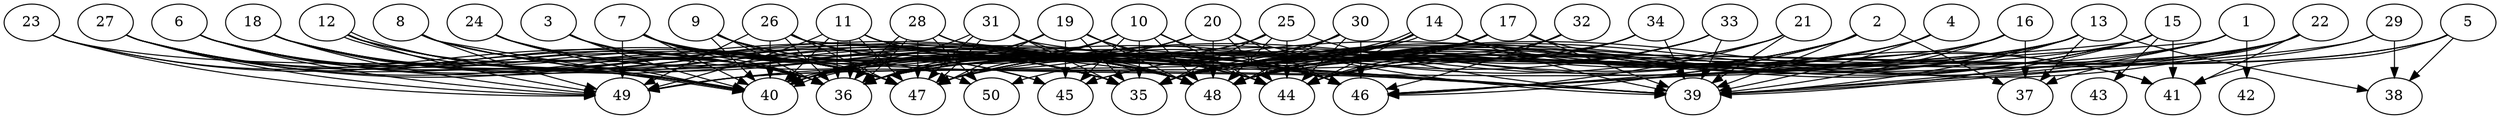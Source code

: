 // DAG automatically generated by daggen at Thu Oct  3 14:07:57 2019
// ./daggen --dot -n 50 --ccr 0.3 --fat 0.9 --regular 0.9 --density 0.9 --mindata 5242880 --maxdata 52428800 
digraph G {
  1 [size="36853760", alpha="0.03", expect_size="11056128"] 
  1 -> 36 [size ="11056128"]
  1 -> 39 [size ="11056128"]
  1 -> 42 [size ="11056128"]
  1 -> 46 [size ="11056128"]
  1 -> 48 [size ="11056128"]
  2 [size="142049280", alpha="0.17", expect_size="42614784"] 
  2 -> 35 [size ="42614784"]
  2 -> 37 [size ="42614784"]
  2 -> 39 [size ="42614784"]
  2 -> 46 [size ="42614784"]
  2 -> 47 [size ="42614784"]
  2 -> 48 [size ="42614784"]
  2 -> 50 [size ="42614784"]
  3 [size="67802453", alpha="0.11", expect_size="20340736"] 
  3 -> 36 [size ="20340736"]
  3 -> 40 [size ="20340736"]
  3 -> 46 [size ="20340736"]
  4 [size="29088427", alpha="0.09", expect_size="8726528"] 
  4 -> 39 [size ="8726528"]
  4 -> 46 [size ="8726528"]
  4 -> 47 [size ="8726528"]
  4 -> 48 [size ="8726528"]
  5 [size="79254187", alpha="0.19", expect_size="23776256"] 
  5 -> 38 [size ="23776256"]
  5 -> 41 [size ="23776256"]
  5 -> 44 [size ="23776256"]
  5 -> 48 [size ="23776256"]
  6 [size="42659840", alpha="0.19", expect_size="12797952"] 
  6 -> 35 [size ="12797952"]
  6 -> 36 [size ="12797952"]
  6 -> 40 [size ="12797952"]
  6 -> 47 [size ="12797952"]
  6 -> 48 [size ="12797952"]
  6 -> 49 [size ="12797952"]
  7 [size="64215040", alpha="0.07", expect_size="19264512"] 
  7 -> 35 [size ="19264512"]
  7 -> 36 [size ="19264512"]
  7 -> 39 [size ="19264512"]
  7 -> 40 [size ="19264512"]
  7 -> 45 [size ="19264512"]
  7 -> 47 [size ="19264512"]
  7 -> 48 [size ="19264512"]
  7 -> 49 [size ="19264512"]
  7 -> 50 [size ="19264512"]
  8 [size="172352853", alpha="0.14", expect_size="51705856"] 
  8 -> 36 [size ="51705856"]
  8 -> 40 [size ="51705856"]
  8 -> 44 [size ="51705856"]
  8 -> 47 [size ="51705856"]
  8 -> 48 [size ="51705856"]
  8 -> 49 [size ="51705856"]
  9 [size="88685227", alpha="0.01", expect_size="26605568"] 
  9 -> 35 [size ="26605568"]
  9 -> 36 [size ="26605568"]
  9 -> 40 [size ="26605568"]
  9 -> 46 [size ="26605568"]
  9 -> 47 [size ="26605568"]
  9 -> 48 [size ="26605568"]
  10 [size="26559147", alpha="0.15", expect_size="7967744"] 
  10 -> 35 [size ="7967744"]
  10 -> 36 [size ="7967744"]
  10 -> 40 [size ="7967744"]
  10 -> 44 [size ="7967744"]
  10 -> 45 [size ="7967744"]
  10 -> 46 [size ="7967744"]
  10 -> 47 [size ="7967744"]
  10 -> 48 [size ="7967744"]
  11 [size="99925333", alpha="0.04", expect_size="29977600"] 
  11 -> 36 [size ="29977600"]
  11 -> 36 [size ="29977600"]
  11 -> 39 [size ="29977600"]
  11 -> 40 [size ="29977600"]
  11 -> 44 [size ="29977600"]
  11 -> 46 [size ="29977600"]
  11 -> 47 [size ="29977600"]
  11 -> 48 [size ="29977600"]
  11 -> 49 [size ="29977600"]
  12 [size="124286293", alpha="0.01", expect_size="37285888"] 
  12 -> 35 [size ="37285888"]
  12 -> 36 [size ="37285888"]
  12 -> 40 [size ="37285888"]
  12 -> 40 [size ="37285888"]
  12 -> 44 [size ="37285888"]
  12 -> 48 [size ="37285888"]
  12 -> 49 [size ="37285888"]
  13 [size="102751573", alpha="0.03", expect_size="30825472"] 
  13 -> 35 [size ="30825472"]
  13 -> 37 [size ="30825472"]
  13 -> 38 [size ="30825472"]
  13 -> 39 [size ="30825472"]
  13 -> 40 [size ="30825472"]
  13 -> 44 [size ="30825472"]
  13 -> 48 [size ="30825472"]
  13 -> 49 [size ="30825472"]
  14 [size="31443627", alpha="0.09", expect_size="9433088"] 
  14 -> 35 [size ="9433088"]
  14 -> 36 [size ="9433088"]
  14 -> 39 [size ="9433088"]
  14 -> 40 [size ="9433088"]
  14 -> 40 [size ="9433088"]
  14 -> 41 [size ="9433088"]
  14 -> 44 [size ="9433088"]
  14 -> 48 [size ="9433088"]
  15 [size="101140480", alpha="0.10", expect_size="30342144"] 
  15 -> 35 [size ="30342144"]
  15 -> 36 [size ="30342144"]
  15 -> 39 [size ="30342144"]
  15 -> 41 [size ="30342144"]
  15 -> 43 [size ="30342144"]
  15 -> 45 [size ="30342144"]
  15 -> 46 [size ="30342144"]
  15 -> 48 [size ="30342144"]
  16 [size="91958613", alpha="0.08", expect_size="27587584"] 
  16 -> 35 [size ="27587584"]
  16 -> 36 [size ="27587584"]
  16 -> 37 [size ="27587584"]
  16 -> 39 [size ="27587584"]
  16 -> 48 [size ="27587584"]
  17 [size="82329600", alpha="0.19", expect_size="24698880"] 
  17 -> 35 [size ="24698880"]
  17 -> 36 [size ="24698880"]
  17 -> 39 [size ="24698880"]
  17 -> 41 [size ="24698880"]
  17 -> 44 [size ="24698880"]
  17 -> 47 [size ="24698880"]
  17 -> 48 [size ="24698880"]
  17 -> 49 [size ="24698880"]
  18 [size="139294720", alpha="0.11", expect_size="41788416"] 
  18 -> 35 [size ="41788416"]
  18 -> 40 [size ="41788416"]
  18 -> 45 [size ="41788416"]
  18 -> 47 [size ="41788416"]
  18 -> 48 [size ="41788416"]
  18 -> 49 [size ="41788416"]
  19 [size="90091520", alpha="0.09", expect_size="27027456"] 
  19 -> 35 [size ="27027456"]
  19 -> 36 [size ="27027456"]
  19 -> 40 [size ="27027456"]
  19 -> 44 [size ="27027456"]
  19 -> 45 [size ="27027456"]
  19 -> 46 [size ="27027456"]
  19 -> 47 [size ="27027456"]
  19 -> 48 [size ="27027456"]
  20 [size="98761387", alpha="0.18", expect_size="29628416"] 
  20 -> 36 [size ="29628416"]
  20 -> 39 [size ="29628416"]
  20 -> 40 [size ="29628416"]
  20 -> 44 [size ="29628416"]
  20 -> 46 [size ="29628416"]
  20 -> 48 [size ="29628416"]
  20 -> 49 [size ="29628416"]
  21 [size="60579840", alpha="0.09", expect_size="18173952"] 
  21 -> 36 [size ="18173952"]
  21 -> 39 [size ="18173952"]
  21 -> 46 [size ="18173952"]
  21 -> 48 [size ="18173952"]
  22 [size="88234667", alpha="0.16", expect_size="26470400"] 
  22 -> 35 [size ="26470400"]
  22 -> 37 [size ="26470400"]
  22 -> 39 [size ="26470400"]
  22 -> 41 [size ="26470400"]
  22 -> 46 [size ="26470400"]
  22 -> 48 [size ="26470400"]
  23 [size="94890667", alpha="0.10", expect_size="28467200"] 
  23 -> 36 [size ="28467200"]
  23 -> 47 [size ="28467200"]
  23 -> 48 [size ="28467200"]
  23 -> 49 [size ="28467200"]
  24 [size="114974720", alpha="0.05", expect_size="34492416"] 
  24 -> 35 [size ="34492416"]
  24 -> 36 [size ="34492416"]
  24 -> 40 [size ="34492416"]
  24 -> 48 [size ="34492416"]
  25 [size="28047360", alpha="0.08", expect_size="8414208"] 
  25 -> 35 [size ="8414208"]
  25 -> 36 [size ="8414208"]
  25 -> 39 [size ="8414208"]
  25 -> 40 [size ="8414208"]
  25 -> 44 [size ="8414208"]
  25 -> 48 [size ="8414208"]
  26 [size="105297920", alpha="0.15", expect_size="31589376"] 
  26 -> 35 [size ="31589376"]
  26 -> 36 [size ="31589376"]
  26 -> 39 [size ="31589376"]
  26 -> 40 [size ="31589376"]
  26 -> 46 [size ="31589376"]
  26 -> 47 [size ="31589376"]
  26 -> 48 [size ="31589376"]
  26 -> 49 [size ="31589376"]
  27 [size="167669760", alpha="0.07", expect_size="50300928"] 
  27 -> 35 [size ="50300928"]
  27 -> 36 [size ="50300928"]
  27 -> 40 [size ="50300928"]
  27 -> 47 [size ="50300928"]
  27 -> 48 [size ="50300928"]
  27 -> 49 [size ="50300928"]
  28 [size="159389013", alpha="0.19", expect_size="47816704"] 
  28 -> 36 [size ="47816704"]
  28 -> 36 [size ="47816704"]
  28 -> 39 [size ="47816704"]
  28 -> 47 [size ="47816704"]
  28 -> 48 [size ="47816704"]
  28 -> 50 [size ="47816704"]
  29 [size="90521600", alpha="0.20", expect_size="27156480"] 
  29 -> 38 [size ="27156480"]
  29 -> 39 [size ="27156480"]
  29 -> 47 [size ="27156480"]
  30 [size="157832533", alpha="0.02", expect_size="47349760"] 
  30 -> 35 [size ="47349760"]
  30 -> 40 [size ="47349760"]
  30 -> 44 [size ="47349760"]
  30 -> 46 [size ="47349760"]
  30 -> 47 [size ="47349760"]
  30 -> 48 [size ="47349760"]
  31 [size="138929493", alpha="0.15", expect_size="41678848"] 
  31 -> 35 [size ="41678848"]
  31 -> 39 [size ="41678848"]
  31 -> 40 [size ="41678848"]
  31 -> 47 [size ="41678848"]
  31 -> 47 [size ="41678848"]
  31 -> 48 [size ="41678848"]
  32 [size="53193387", alpha="0.01", expect_size="15958016"] 
  32 -> 35 [size ="15958016"]
  32 -> 45 [size ="15958016"]
  32 -> 46 [size ="15958016"]
  32 -> 48 [size ="15958016"]
  33 [size="25204053", alpha="0.18", expect_size="7561216"] 
  33 -> 35 [size ="7561216"]
  33 -> 39 [size ="7561216"]
  33 -> 44 [size ="7561216"]
  33 -> 47 [size ="7561216"]
  33 -> 48 [size ="7561216"]
  34 [size="105284267", alpha="0.17", expect_size="31585280"] 
  34 -> 35 [size ="31585280"]
  34 -> 39 [size ="31585280"]
  34 -> 44 [size ="31585280"]
  34 -> 49 [size ="31585280"]
  35 [size="147763200", alpha="0.06", expect_size="44328960"] 
  36 [size="57132373", alpha="0.05", expect_size="17139712"] 
  37 [size="173148160", alpha="0.12", expect_size="51944448"] 
  38 [size="70696960", alpha="0.15", expect_size="21209088"] 
  39 [size="61938347", alpha="0.07", expect_size="18581504"] 
  40 [size="60798293", alpha="0.09", expect_size="18239488"] 
  41 [size="76366507", alpha="0.17", expect_size="22909952"] 
  42 [size="33802240", alpha="0.13", expect_size="10140672"] 
  43 [size="39918933", alpha="0.20", expect_size="11975680"] 
  44 [size="22705493", alpha="0.19", expect_size="6811648"] 
  45 [size="153419093", alpha="0.19", expect_size="46025728"] 
  46 [size="43864747", alpha="0.11", expect_size="13159424"] 
  47 [size="83101013", alpha="0.01", expect_size="24930304"] 
  48 [size="21408427", alpha="0.10", expect_size="6422528"] 
  49 [size="137895253", alpha="0.08", expect_size="41368576"] 
  50 [size="33314133", alpha="0.03", expect_size="9994240"] 
}
